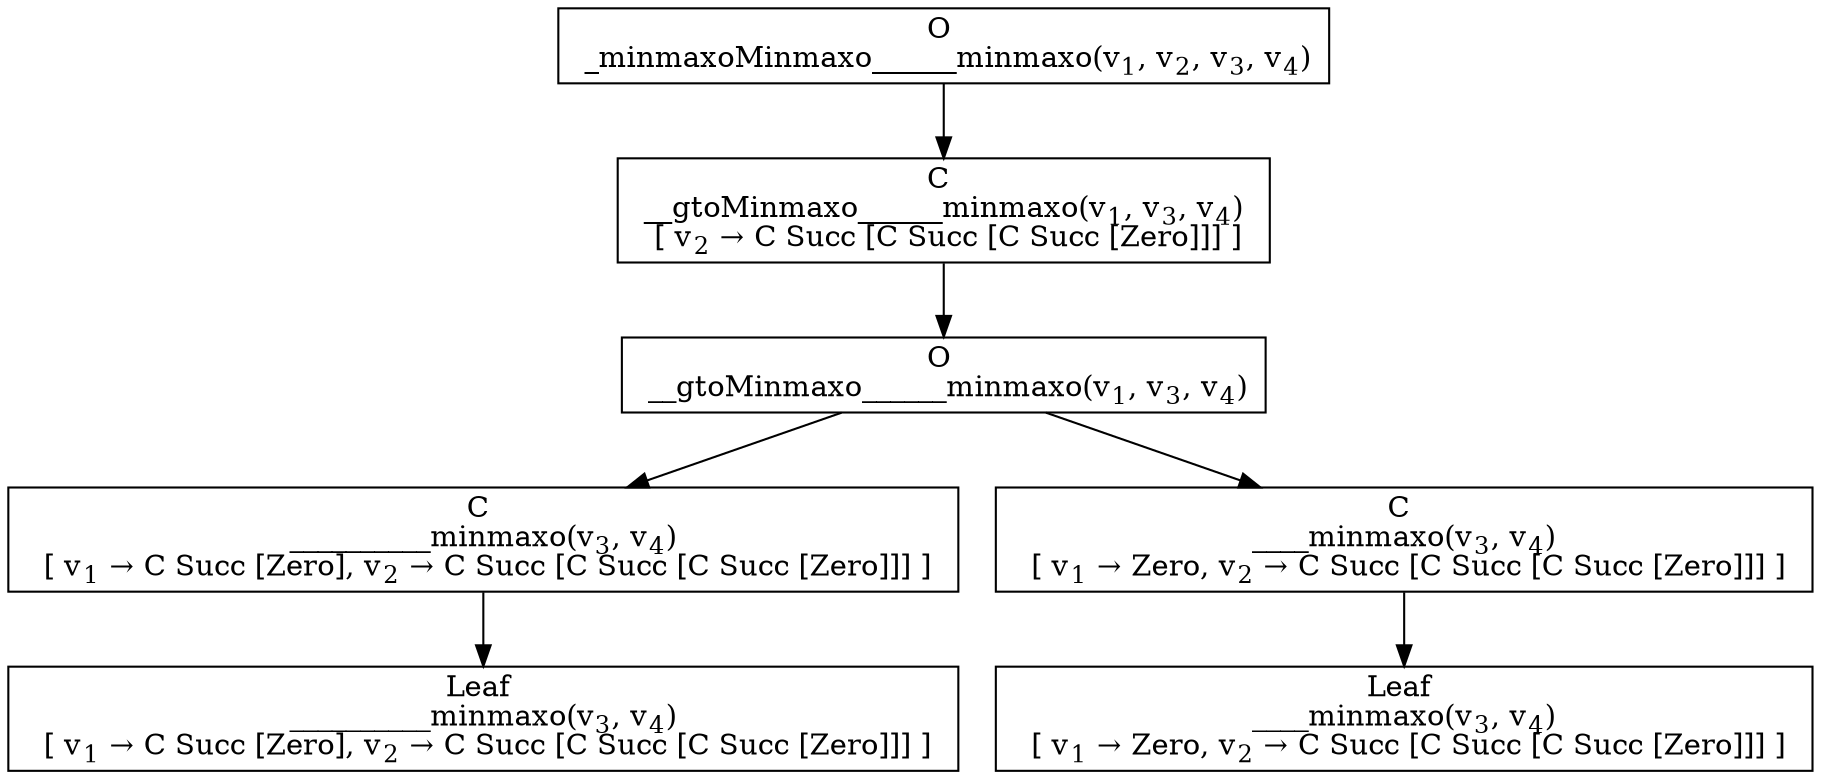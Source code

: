 digraph {
    graph [rankdir=TB
          ,bgcolor=transparent];
    node [shape=box
         ,fillcolor=white
         ,style=filled];
    0 [label=<O <BR/> _minmaxoMinmaxo______minmaxo(v<SUB>1</SUB>, v<SUB>2</SUB>, v<SUB>3</SUB>, v<SUB>4</SUB>)>];
    1 [label=<C <BR/> __gtoMinmaxo______minmaxo(v<SUB>1</SUB>, v<SUB>3</SUB>, v<SUB>4</SUB>) <BR/>  [ v<SUB>2</SUB> &rarr; C Succ [C Succ [C Succ [Zero]]] ] >];
    2 [label=<O <BR/> __gtoMinmaxo______minmaxo(v<SUB>1</SUB>, v<SUB>3</SUB>, v<SUB>4</SUB>)>];
    3 [label=<C <BR/> __________minmaxo(v<SUB>3</SUB>, v<SUB>4</SUB>) <BR/>  [ v<SUB>1</SUB> &rarr; C Succ [Zero], v<SUB>2</SUB> &rarr; C Succ [C Succ [C Succ [Zero]]] ] >];
    4 [label=<C <BR/> ____minmaxo(v<SUB>3</SUB>, v<SUB>4</SUB>) <BR/>  [ v<SUB>1</SUB> &rarr; Zero, v<SUB>2</SUB> &rarr; C Succ [C Succ [C Succ [Zero]]] ] >];
    5 [label=<Leaf <BR/> __________minmaxo(v<SUB>3</SUB>, v<SUB>4</SUB>) <BR/>  [ v<SUB>1</SUB> &rarr; C Succ [Zero], v<SUB>2</SUB> &rarr; C Succ [C Succ [C Succ [Zero]]] ] >];
    6 [label=<Leaf <BR/> ____minmaxo(v<SUB>3</SUB>, v<SUB>4</SUB>) <BR/>  [ v<SUB>1</SUB> &rarr; Zero, v<SUB>2</SUB> &rarr; C Succ [C Succ [C Succ [Zero]]] ] >];
    0 -> 1 [label=""];
    1 -> 2 [label=""];
    2 -> 3 [label=""];
    2 -> 4 [label=""];
    3 -> 5 [label=""];
    4 -> 6 [label=""];
}